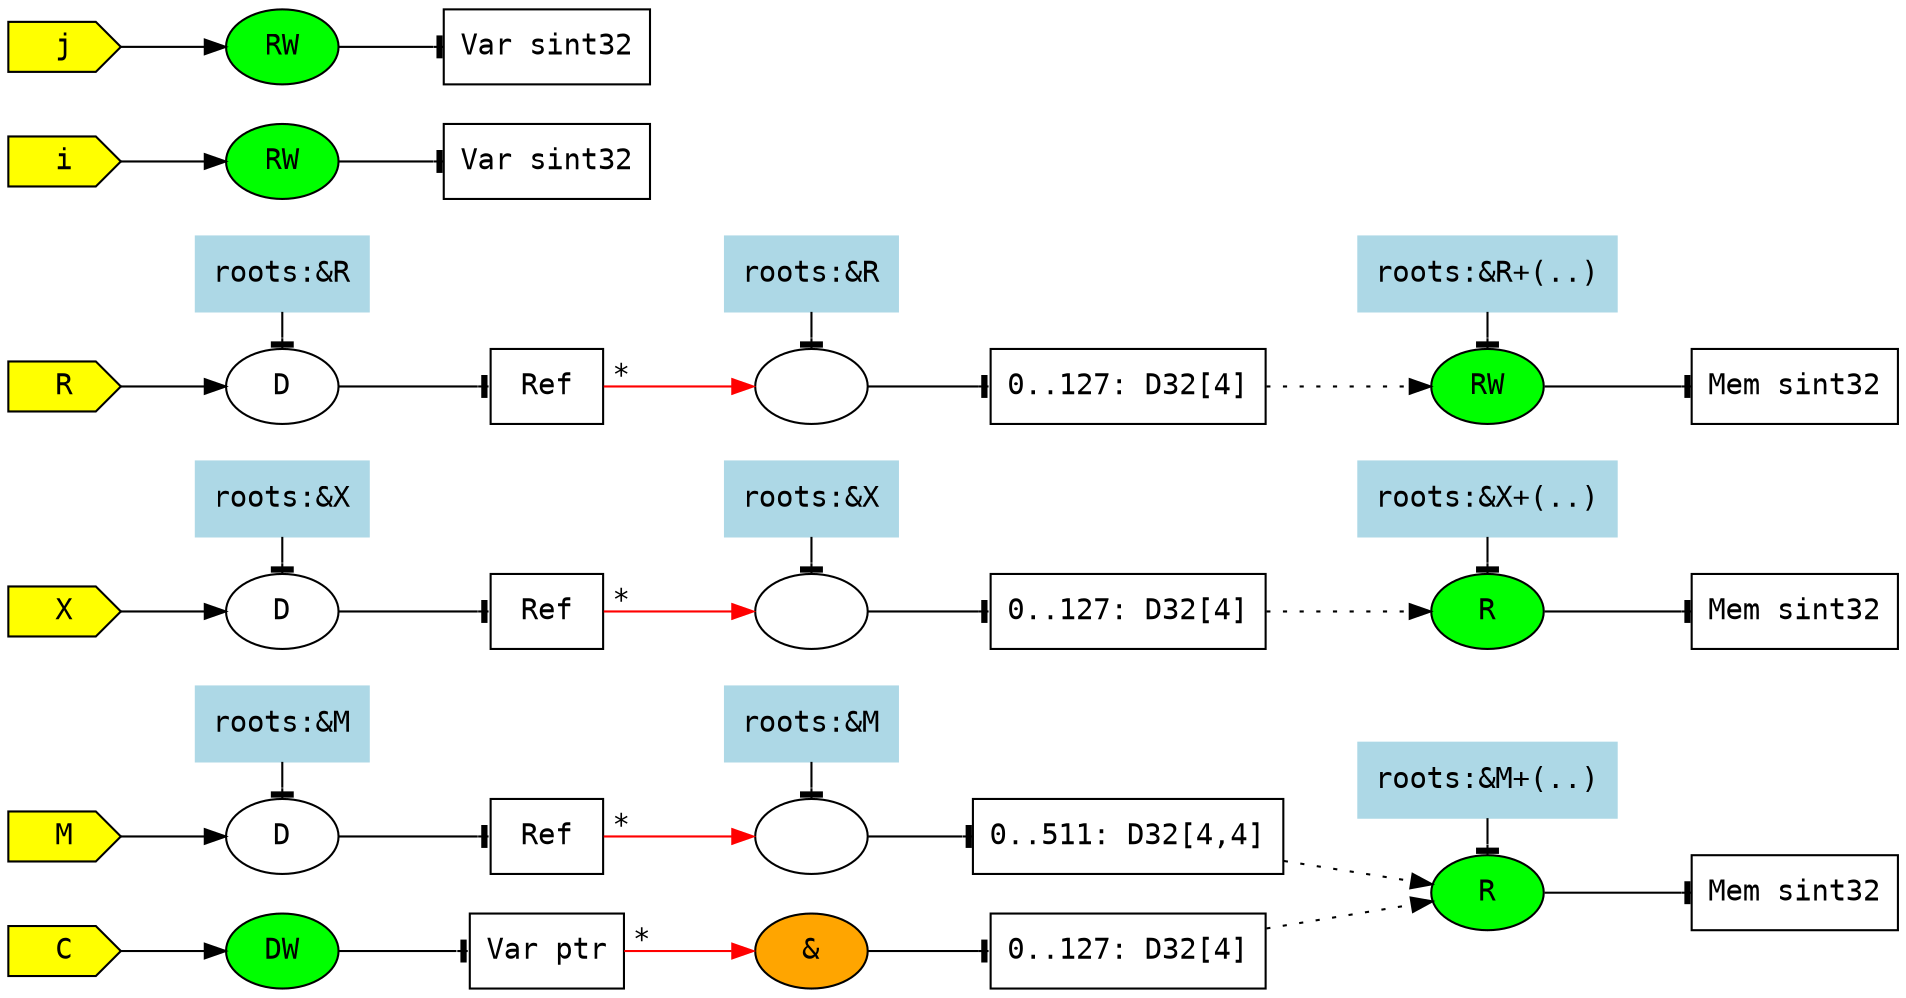 digraph "job" {
  rankdir="LR" ;
  node [ fontname="monospace" ];
  edge [ fontname="monospace" ];
  V000 [ label="M", shape="cds", style="filled", fillcolor="yellow" ];
  V000:e -> A000 ;
  V001 [ label="X", shape="cds", style="filled", fillcolor="yellow" ];
  V001:e -> A001 ;
  V002 [ label="R", shape="cds", style="filled", fillcolor="yellow" ];
  V002:e -> A002 ;
  V003 [ label="i", shape="cds", style="filled", fillcolor="yellow" ];
  V003:e -> A003 ;
  V004 [ label="j", shape="cds", style="filled", fillcolor="yellow" ];
  V004:e -> A004 ;
  V005 [ label="C", shape="cds", style="filled", fillcolor="yellow" ];
  V005:e -> A005 ;
  A000 [ label="D", shape="oval" ];
  _006 [ label="roots:&M", style="filled", color="lightblue", shape="box" ];
  { rank=same; A000; _006; }
  _006 -> A000 [ arrowhead="tee" ];
  _007 [ shape="record", label="<_p1> Ref" ];
  _007:_p1 -> A006:w [ taillabel="*", labelangle="+30", color="red" ];
  A000 -> _007:w [ arrowhead="tee" ];
  A001 [ label="D", shape="oval" ];
  _008 [ label="roots:&X", style="filled", color="lightblue", shape="box" ];
  { rank=same; A001; _008; }
  _008 -> A001 [ arrowhead="tee" ];
  _009 [ shape="record", label="<_p1> Ref" ];
  _009:_p1 -> A007:w [ taillabel="*", labelangle="+30", color="red" ];
  A001 -> _009:w [ arrowhead="tee" ];
  A002 [ label="D", shape="oval" ];
  _010 [ label="roots:&R", style="filled", color="lightblue", shape="box" ];
  { rank=same; A002; _010; }
  _010 -> A002 [ arrowhead="tee" ];
  _011 [ shape="record", label="<_p1> Ref" ];
  _011:_p1 -> A008:w [ taillabel="*", labelangle="+30", color="red" ];
  A002 -> _011:w [ arrowhead="tee" ];
  A003 [ label="RW", shape="oval", fillcolor="green", style="filled" ];
  _012 [ shape="record", label="Var sint32" ];
  A003 -> _012:w [ arrowhead="tee" ];
  A004 [ label="RW", shape="oval", fillcolor="green", style="filled" ];
  _013 [ shape="record", label="Var sint32" ];
  A004 -> _013:w [ arrowhead="tee" ];
  A005 [ label="DW", shape="oval", fillcolor="green", style="filled" ];
  _014 [ shape="record", label="<_p1> Var ptr" ];
  _014:_p1 -> A009:w [ taillabel="*", labelangle="+30", color="red" ];
  A005 -> _014:w [ arrowhead="tee" ];
  A006 [ label="", shape="oval" ];
  _015 [ label="roots:&M", style="filled", color="lightblue", shape="box" ];
  { rank=same; A006; _015; }
  _015 -> A006 [ arrowhead="tee" ];
  _016 [ shape="record", label="<_p1> 0..511: D32[4,4]" ];
  _016:_p1 -> A010 [ style="dotted" ];
  A006 -> _016:w [ arrowhead="tee" ];
  A007 [ label="", shape="oval" ];
  _017 [ label="roots:&X", style="filled", color="lightblue", shape="box" ];
  { rank=same; A007; _017; }
  _017 -> A007 [ arrowhead="tee" ];
  _018 [ shape="record", label="<_p1> 0..127: D32[4]" ];
  _018:_p1 -> A011 [ style="dotted" ];
  A007 -> _018:w [ arrowhead="tee" ];
  A008 [ label="", shape="oval" ];
  _019 [ label="roots:&R", style="filled", color="lightblue", shape="box" ];
  { rank=same; A008; _019; }
  _019 -> A008 [ arrowhead="tee" ];
  _020 [ shape="record", label="<_p1> 0..127: D32[4]" ];
  _020:_p1 -> A012 [ style="dotted" ];
  A008 -> _020:w [ arrowhead="tee" ];
  A009 [ label="&", shape="oval", fillcolor="orange", style="filled" ];
  _021 [ shape="record", label="<_p1> 0..127: D32[4]" ];
  _021:_p1 -> A010 [ style="dotted" ];
  A009 -> _021:w [ arrowhead="tee" ];
  A010 [ label="R", shape="oval", fillcolor="green", style="filled" ];
  _022 [ label="roots:&M+(..)", style="filled", color="lightblue",
    shape="box"
  ];
  { rank=same; A010; _022; }
  _022 -> A010 [ arrowhead="tee" ];
  _023 [ shape="record", label="Mem sint32" ];
  A010 -> _023:w [ arrowhead="tee" ];
  A011 [ label="R", shape="oval", fillcolor="green", style="filled" ];
  _024 [ label="roots:&X+(..)", style="filled", color="lightblue",
    shape="box"
  ];
  { rank=same; A011; _024; }
  _024 -> A011 [ arrowhead="tee" ];
  _025 [ shape="record", label="Mem sint32" ];
  A011 -> _025:w [ arrowhead="tee" ];
  A012 [ label="RW", shape="oval", fillcolor="green", style="filled" ];
  _026 [ label="roots:&R+(..)", style="filled", color="lightblue",
    shape="box"
  ];
  { rank=same; A012; _026; }
  _026 -> A012 [ arrowhead="tee" ];
  _027 [ shape="record", label="Mem sint32" ];
  A012 -> _027:w [ arrowhead="tee" ];
}
